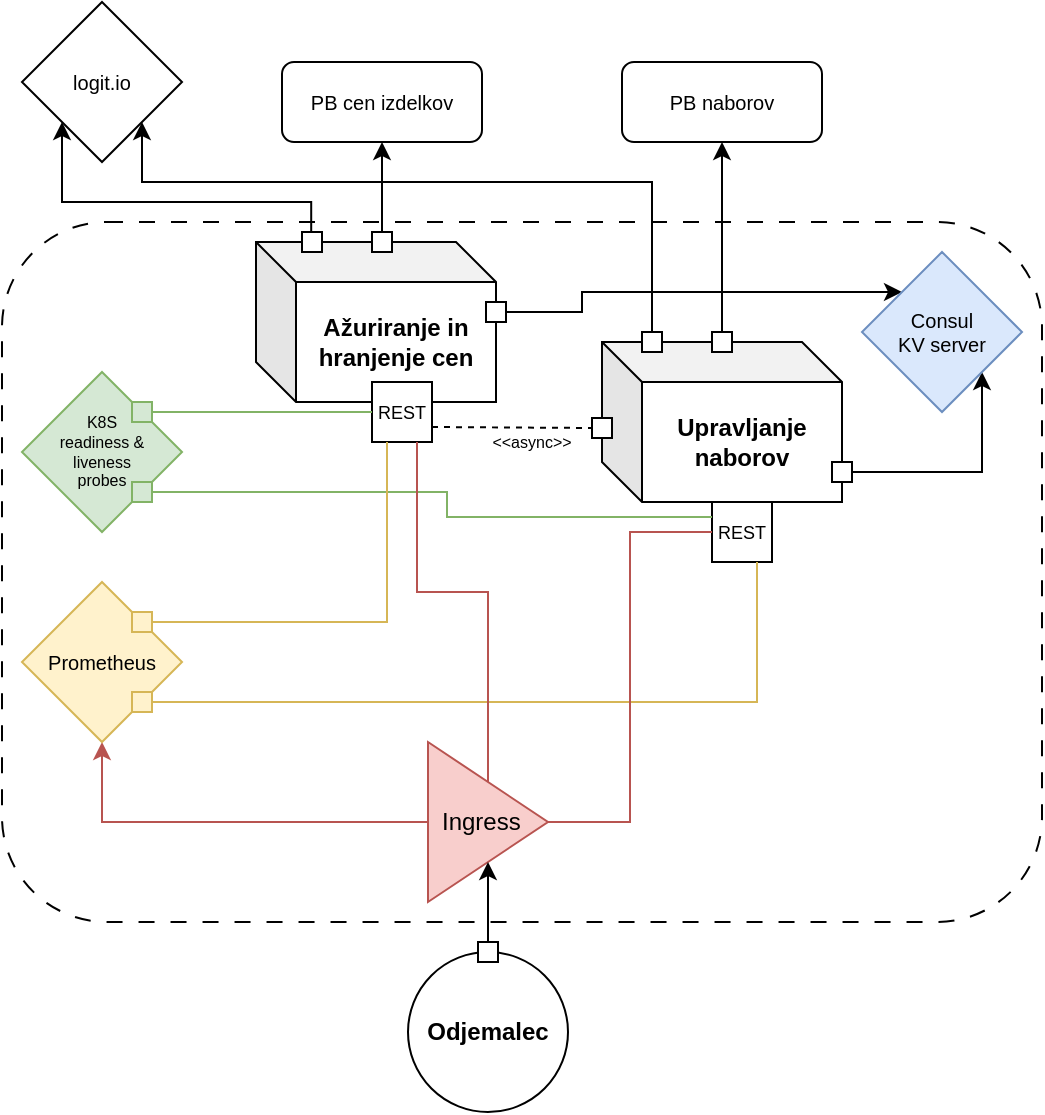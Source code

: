<mxfile version="20.8.1" type="device"><diagram name="Page-1" id="5f0bae14-7c28-e335-631c-24af17079c00"><mxGraphModel dx="2288" dy="673" grid="1" gridSize="10" guides="1" tooltips="1" connect="1" arrows="1" fold="1" page="1" pageScale="1" pageWidth="300" pageHeight="300" background="none" math="0" shadow="0"><root><mxCell id="0"/><mxCell id="1" parent="0"/><mxCell id="NhNiRW755K9wreUlTz3N-6" value="&lt;font size=&quot;1&quot;&gt;&lt;b style=&quot;font-size: 12px;&quot;&gt;Ažuriranje in hranjenje cen&lt;/b&gt;&lt;/font&gt;" style="shape=cube;whiteSpace=wrap;html=1;boundedLbl=1;backgroundOutline=1;darkOpacity=0.05;darkOpacity2=0.1;fontSize=10;" parent="1" vertex="1"><mxGeometry x="-1043" y="140" width="120" height="80" as="geometry"/></mxCell><mxCell id="NhNiRW755K9wreUlTz3N-7" value="&lt;b&gt;&lt;font style=&quot;font-size: 12px;&quot;&gt;Upravljanje naborov&lt;br&gt;&lt;/font&gt;&lt;/b&gt;" style="shape=cube;whiteSpace=wrap;html=1;boundedLbl=1;backgroundOutline=1;darkOpacity=0.05;darkOpacity2=0.1;fontSize=10;" parent="1" vertex="1"><mxGeometry x="-870" y="190" width="120" height="80" as="geometry"/></mxCell><mxCell id="NhNiRW755K9wreUlTz3N-8" value="REST" style="fontStyle=0;labelPosition=center;verticalLabelPosition=middle;align=center;verticalAlign=middle;spacingLeft=0;fontSize=9;spacing=31;" parent="1" vertex="1"><mxGeometry x="-985" y="210" width="30" height="30" as="geometry"/></mxCell><mxCell id="NhNiRW755K9wreUlTz3N-10" value="REST" style="fontStyle=0;labelPosition=center;verticalLabelPosition=middle;align=center;verticalAlign=middle;spacingLeft=0;fontSize=9;spacing=31;" parent="1" vertex="1"><mxGeometry x="-815" y="270" width="30" height="30" as="geometry"/></mxCell><mxCell id="NhNiRW755K9wreUlTz3N-11" value="PB cen izdelkov" style="rounded=1;whiteSpace=wrap;html=1;fontSize=10;" parent="1" vertex="1"><mxGeometry x="-1030" y="50" width="100" height="40" as="geometry"/></mxCell><mxCell id="NhNiRW755K9wreUlTz3N-12" value="PB naborov" style="rounded=1;whiteSpace=wrap;html=1;fontSize=10;" parent="1" vertex="1"><mxGeometry x="-860" y="50" width="100" height="40" as="geometry"/></mxCell><mxCell id="wG4wukIH6scj7J21j97f-1" value="&lt;b&gt;Odjemalec&lt;/b&gt;" style="ellipse;whiteSpace=wrap;html=1;aspect=fixed;" parent="1" vertex="1"><mxGeometry x="-967" y="495" width="80" height="80" as="geometry"/></mxCell><mxCell id="wG4wukIH6scj7J21j97f-2" value="" style="endArrow=classic;html=1;rounded=0;entryX=0.5;entryY=1;entryDx=0;entryDy=0;startArrow=none;" parent="1" source="wG4wukIH6scj7J21j97f-10" target="NhNiRW755K9wreUlTz3N-12" edge="1"><mxGeometry width="50" height="50" relative="1" as="geometry"><mxPoint x="-810" y="200" as="sourcePoint"/><mxPoint x="-700" y="240" as="targetPoint"/></mxGeometry></mxCell><mxCell id="wG4wukIH6scj7J21j97f-3" value="" style="endArrow=classic;html=1;rounded=0;entryX=0.5;entryY=1;entryDx=0;entryDy=0;startArrow=none;exitX=0.5;exitY=0;exitDx=0;exitDy=0;" parent="1" source="wG4wukIH6scj7J21j97f-8" target="NhNiRW755K9wreUlTz3N-11" edge="1"><mxGeometry width="50" height="50" relative="1" as="geometry"><mxPoint x="-990" y="130" as="sourcePoint"/><mxPoint x="-810" y="100" as="targetPoint"/></mxGeometry></mxCell><mxCell id="wG4wukIH6scj7J21j97f-8" value="" style="rounded=0;whiteSpace=wrap;html=1;" parent="1" vertex="1"><mxGeometry x="-985" y="135" width="10" height="10" as="geometry"/></mxCell><mxCell id="wG4wukIH6scj7J21j97f-10" value="" style="rounded=0;whiteSpace=wrap;html=1;" parent="1" vertex="1"><mxGeometry x="-815" y="185" width="10" height="10" as="geometry"/></mxCell><mxCell id="wG4wukIH6scj7J21j97f-12" value="" style="rounded=0;whiteSpace=wrap;html=1;" parent="1" vertex="1"><mxGeometry x="-875" y="228" width="10" height="10" as="geometry"/></mxCell><mxCell id="wG4wukIH6scj7J21j97f-13" value="" style="endArrow=none;html=1;rounded=0;exitX=1;exitY=0.75;exitDx=0;exitDy=0;entryX=0;entryY=0.5;entryDx=0;entryDy=0;dashed=1;" parent="1" source="NhNiRW755K9wreUlTz3N-8" target="wG4wukIH6scj7J21j97f-12" edge="1"><mxGeometry width="50" height="50" relative="1" as="geometry"><mxPoint x="-955" y="225" as="sourcePoint"/><mxPoint x="-870" y="230" as="targetPoint"/></mxGeometry></mxCell><mxCell id="wG4wukIH6scj7J21j97f-14" value="" style="rounded=0;whiteSpace=wrap;html=1;" parent="1" vertex="1"><mxGeometry x="-932" y="490" width="10" height="10" as="geometry"/></mxCell><mxCell id="Q58K6Q8s7z9Sh-JhznRg-1" value="&amp;lt;&amp;lt;async&amp;gt;&amp;gt;" style="text;html=1;strokeColor=none;fillColor=none;align=center;verticalAlign=middle;whiteSpace=wrap;rounded=0;fontSize=8;" vertex="1" parent="1"><mxGeometry x="-935" y="225" width="60" height="30" as="geometry"/></mxCell><mxCell id="Q58K6Q8s7z9Sh-JhznRg-6" value="" style="rounded=0;whiteSpace=wrap;html=1;" vertex="1" parent="1"><mxGeometry x="-928" y="170" width="10" height="10" as="geometry"/></mxCell><mxCell id="Q58K6Q8s7z9Sh-JhznRg-7" value="" style="rounded=0;whiteSpace=wrap;html=1;" vertex="1" parent="1"><mxGeometry x="-755" y="250" width="10" height="10" as="geometry"/></mxCell><mxCell id="Q58K6Q8s7z9Sh-JhznRg-8" value="" style="endArrow=classic;html=1;rounded=0;fontSize=12;exitX=1;exitY=0.5;exitDx=0;exitDy=0;edgeStyle=orthogonalEdgeStyle;entryX=0;entryY=0;entryDx=0;entryDy=0;" edge="1" parent="1" source="Q58K6Q8s7z9Sh-JhznRg-6" target="Q58K6Q8s7z9Sh-JhznRg-13"><mxGeometry width="50" height="50" relative="1" as="geometry"><mxPoint x="-880" y="190" as="sourcePoint"/><mxPoint x="-770" y="140" as="targetPoint"/><Array as="points"><mxPoint x="-880" y="175"/><mxPoint x="-880" y="165"/></Array></mxGeometry></mxCell><mxCell id="Q58K6Q8s7z9Sh-JhznRg-12" value="" style="endArrow=classic;html=1;rounded=0;fontSize=12;exitX=1;exitY=0.5;exitDx=0;exitDy=0;edgeStyle=orthogonalEdgeStyle;entryX=1;entryY=1;entryDx=0;entryDy=0;" edge="1" parent="1" source="Q58K6Q8s7z9Sh-JhznRg-7" target="Q58K6Q8s7z9Sh-JhznRg-13"><mxGeometry width="50" height="50" relative="1" as="geometry"><mxPoint x="-750" y="140" as="sourcePoint"/><mxPoint x="-655" y="170" as="targetPoint"/><Array as="points"><mxPoint x="-680" y="255"/></Array></mxGeometry></mxCell><mxCell id="Q58K6Q8s7z9Sh-JhznRg-13" value="&lt;div style=&quot;font-size: 10px;&quot;&gt;&lt;font style=&quot;font-size: 10px;&quot;&gt;Consul&lt;/font&gt;&lt;/div&gt;&lt;div style=&quot;font-size: 10px;&quot;&gt;&lt;font style=&quot;font-size: 10px;&quot;&gt;KV server&lt;br style=&quot;font-size: 10px;&quot;&gt;&lt;/font&gt;&lt;/div&gt;" style="rhombus;whiteSpace=wrap;html=1;fontSize=10;fillColor=#dae8fc;strokeColor=#6c8ebf;" vertex="1" parent="1"><mxGeometry x="-740" y="145" width="80" height="80" as="geometry"/></mxCell><mxCell id="Q58K6Q8s7z9Sh-JhznRg-35" value="" style="edgeStyle=orthogonalEdgeStyle;rounded=0;orthogonalLoop=1;jettySize=auto;html=1;strokeColor=#b85450;fontSize=12;endArrow=none;endFill=0;fillColor=#f8cecc;startArrow=classic;startFill=1;entryX=0;entryY=0.5;entryDx=0;entryDy=0;exitX=0.5;exitY=1;exitDx=0;exitDy=0;" edge="1" parent="1" source="Q58K6Q8s7z9Sh-JhznRg-15" target="Q58K6Q8s7z9Sh-JhznRg-32"><mxGeometry relative="1" as="geometry"><mxPoint x="-1060" y="320" as="sourcePoint"/></mxGeometry></mxCell><mxCell id="Q58K6Q8s7z9Sh-JhznRg-14" value="&lt;div style=&quot;font-size: 8px;&quot;&gt;&lt;font style=&quot;font-size: 8px;&quot;&gt;K8S&lt;/font&gt;&lt;/div&gt;&lt;div style=&quot;font-size: 8px;&quot;&gt;&lt;font style=&quot;font-size: 8px;&quot;&gt;readiness &amp;amp;&lt;/font&gt;&lt;/div&gt;&lt;div style=&quot;font-size: 8px;&quot;&gt;&lt;font style=&quot;font-size: 8px;&quot;&gt;liveness&lt;/font&gt;&lt;/div&gt;&lt;div style=&quot;font-size: 8px;&quot;&gt;&lt;font style=&quot;font-size: 8px;&quot;&gt;probes&lt;br style=&quot;font-size: 8px;&quot;&gt;&lt;/font&gt;&lt;/div&gt;" style="rhombus;whiteSpace=wrap;html=1;fontSize=10;fillColor=#d5e8d4;strokeColor=#82b366;" vertex="1" parent="1"><mxGeometry x="-1160" y="205" width="80" height="80" as="geometry"/></mxCell><mxCell id="Q58K6Q8s7z9Sh-JhznRg-15" value="Prometheus" style="rhombus;whiteSpace=wrap;html=1;fontSize=10;fillColor=#fff2cc;strokeColor=#d6b656;" vertex="1" parent="1"><mxGeometry x="-1160" y="310" width="80" height="80" as="geometry"/></mxCell><mxCell id="Q58K6Q8s7z9Sh-JhznRg-16" value="" style="endArrow=none;html=1;rounded=0;strokeColor=#82b366;fontSize=12;edgeStyle=orthogonalEdgeStyle;endFill=0;entryX=0;entryY=0.5;entryDx=0;entryDy=0;exitX=1;exitY=0;exitDx=0;exitDy=0;startArrow=none;fillColor=#d5e8d4;" edge="1" parent="1" source="Q58K6Q8s7z9Sh-JhznRg-14" target="NhNiRW755K9wreUlTz3N-8"><mxGeometry width="50" height="50" relative="1" as="geometry"><mxPoint x="-1070" y="250" as="sourcePoint"/><mxPoint x="-1030" y="260" as="targetPoint"/></mxGeometry></mxCell><mxCell id="Q58K6Q8s7z9Sh-JhznRg-17" value="" style="endArrow=none;html=1;rounded=0;strokeColor=#82b366;fontSize=10;exitX=1;exitY=1;exitDx=0;exitDy=0;entryX=0;entryY=0.25;entryDx=0;entryDy=0;edgeStyle=orthogonalEdgeStyle;fillColor=#d5e8d4;" edge="1" parent="1" source="Q58K6Q8s7z9Sh-JhznRg-14" target="NhNiRW755K9wreUlTz3N-10"><mxGeometry width="50" height="50" relative="1" as="geometry"><mxPoint x="-990" y="280" as="sourcePoint"/><mxPoint x="-940" y="230" as="targetPoint"/></mxGeometry></mxCell><mxCell id="Q58K6Q8s7z9Sh-JhznRg-20" value="" style="rounded=0;whiteSpace=wrap;html=1;fillColor=#d5e8d4;strokeColor=#82b366;" vertex="1" parent="1"><mxGeometry x="-1105" y="260" width="10" height="10" as="geometry"/></mxCell><mxCell id="Q58K6Q8s7z9Sh-JhznRg-22" value="" style="endArrow=none;html=1;rounded=0;strokeColor=#000000;fontSize=12;edgeStyle=orthogonalEdgeStyle;endFill=0;entryX=0;entryY=0.5;entryDx=0;entryDy=0;exitX=1;exitY=0;exitDx=0;exitDy=0;" edge="1" parent="1" source="Q58K6Q8s7z9Sh-JhznRg-14" target="Q58K6Q8s7z9Sh-JhznRg-21"><mxGeometry width="50" height="50" relative="1" as="geometry"><mxPoint x="-1100" y="225" as="sourcePoint"/><mxPoint x="-985" y="225" as="targetPoint"/></mxGeometry></mxCell><mxCell id="Q58K6Q8s7z9Sh-JhznRg-21" value="" style="rounded=0;whiteSpace=wrap;html=1;fillColor=#d5e8d4;strokeColor=#82b366;" vertex="1" parent="1"><mxGeometry x="-1105" y="220" width="10" height="10" as="geometry"/></mxCell><mxCell id="Q58K6Q8s7z9Sh-JhznRg-24" value="" style="endArrow=none;html=1;rounded=0;strokeColor=#d6b656;fontSize=10;exitX=1;exitY=1;exitDx=0;exitDy=0;entryX=0.75;entryY=1;entryDx=0;entryDy=0;edgeStyle=orthogonalEdgeStyle;fillColor=#fff2cc;" edge="1" parent="1" source="Q58K6Q8s7z9Sh-JhznRg-15" target="NhNiRW755K9wreUlTz3N-10"><mxGeometry width="50" height="50" relative="1" as="geometry"><mxPoint x="-1090" y="275" as="sourcePoint"/><mxPoint x="-805" y="287.5" as="targetPoint"/><Array as="points"><mxPoint x="-792" y="370"/></Array></mxGeometry></mxCell><mxCell id="Q58K6Q8s7z9Sh-JhznRg-25" value="" style="endArrow=none;html=1;rounded=0;strokeColor=#d6b656;fontSize=10;exitX=1;exitY=0;exitDx=0;exitDy=0;entryX=0.25;entryY=1;entryDx=0;entryDy=0;edgeStyle=orthogonalEdgeStyle;movable=1;resizable=1;rotatable=1;deletable=1;editable=1;connectable=1;startArrow=none;fillColor=#fff2cc;" edge="1" parent="1" source="Q58K6Q8s7z9Sh-JhznRg-15" target="NhNiRW755K9wreUlTz3N-8"><mxGeometry width="50" height="50" relative="1" as="geometry"><mxPoint x="-1090" y="380" as="sourcePoint"/><mxPoint x="-782.5" y="310" as="targetPoint"/></mxGeometry></mxCell><mxCell id="Q58K6Q8s7z9Sh-JhznRg-29" value="" style="rounded=0;whiteSpace=wrap;html=1;fillColor=#fff2cc;strokeColor=#d6b656;" vertex="1" parent="1"><mxGeometry x="-1105" y="325" width="10" height="10" as="geometry"/></mxCell><mxCell id="Q58K6Q8s7z9Sh-JhznRg-30" value="" style="rounded=0;whiteSpace=wrap;html=1;fillColor=#fff2cc;strokeColor=#d6b656;" vertex="1" parent="1"><mxGeometry x="-1105" y="365" width="10" height="10" as="geometry"/></mxCell><mxCell id="Q58K6Q8s7z9Sh-JhznRg-32" value="&lt;div&gt;Ingress&amp;nbsp;&amp;nbsp; &lt;br&gt;&lt;/div&gt;" style="triangle;whiteSpace=wrap;html=1;fontSize=12;fillColor=#f8cecc;strokeColor=#b85450;" vertex="1" parent="1"><mxGeometry x="-957" y="390" width="60" height="80" as="geometry"/></mxCell><mxCell id="Q58K6Q8s7z9Sh-JhznRg-36" value="" style="edgeStyle=orthogonalEdgeStyle;rounded=0;orthogonalLoop=1;jettySize=auto;html=1;strokeColor=#b85450;fontSize=12;endArrow=none;endFill=0;entryX=0.5;entryY=0;entryDx=0;entryDy=0;exitX=0.75;exitY=1;exitDx=0;exitDy=0;startArrow=none;startFill=0;fillColor=#f8cecc;" edge="1" parent="1" source="NhNiRW755K9wreUlTz3N-8" target="Q58K6Q8s7z9Sh-JhznRg-32"><mxGeometry relative="1" as="geometry"><mxPoint x="-1110" y="215" as="sourcePoint"/><mxPoint x="-1110" y="170" as="targetPoint"/></mxGeometry></mxCell><mxCell id="Q58K6Q8s7z9Sh-JhznRg-37" value="" style="edgeStyle=orthogonalEdgeStyle;rounded=0;orthogonalLoop=1;jettySize=auto;html=1;strokeColor=#b85450;fontSize=12;endArrow=none;endFill=0;exitX=1;exitY=0.5;exitDx=0;exitDy=0;entryX=0;entryY=0.5;entryDx=0;entryDy=0;fillColor=#f8cecc;" edge="1" parent="1" source="Q58K6Q8s7z9Sh-JhznRg-32" target="NhNiRW755K9wreUlTz3N-10"><mxGeometry relative="1" as="geometry"><mxPoint x="-1080.83" y="212.5" as="sourcePoint"/><mxPoint x="-890" y="290" as="targetPoint"/></mxGeometry></mxCell><mxCell id="Q58K6Q8s7z9Sh-JhznRg-39" value="logit.io" style="rhombus;whiteSpace=wrap;html=1;fontSize=10;" vertex="1" parent="1"><mxGeometry x="-1160" y="20" width="80" height="80" as="geometry"/></mxCell><mxCell id="Q58K6Q8s7z9Sh-JhznRg-42" value="" style="endArrow=classic;html=1;rounded=0;entryX=0;entryY=1;entryDx=0;entryDy=0;startArrow=none;exitX=0.5;exitY=0;exitDx=0;exitDy=0;edgeStyle=orthogonalEdgeStyle;" edge="1" parent="1" target="Q58K6Q8s7z9Sh-JhznRg-39"><mxGeometry width="50" height="50" relative="1" as="geometry"><mxPoint x="-1015.4" y="135" as="sourcePoint"/><mxPoint x="-1015.4" y="90" as="targetPoint"/><Array as="points"><mxPoint x="-1015" y="120"/><mxPoint x="-1140" y="120"/></Array></mxGeometry></mxCell><mxCell id="Q58K6Q8s7z9Sh-JhznRg-43" value="" style="rounded=0;whiteSpace=wrap;html=1;" vertex="1" parent="1"><mxGeometry x="-1020" y="135" width="10" height="10" as="geometry"/></mxCell><mxCell id="Q58K6Q8s7z9Sh-JhznRg-44" value="" style="rounded=0;whiteSpace=wrap;html=1;" vertex="1" parent="1"><mxGeometry x="-850" y="185" width="10" height="10" as="geometry"/></mxCell><mxCell id="Q58K6Q8s7z9Sh-JhznRg-45" value="" style="endArrow=classic;html=1;rounded=0;startArrow=none;exitX=0.5;exitY=0;exitDx=0;exitDy=0;edgeStyle=orthogonalEdgeStyle;entryX=1;entryY=1;entryDx=0;entryDy=0;" edge="1" parent="1" target="Q58K6Q8s7z9Sh-JhznRg-39"><mxGeometry width="50" height="50" relative="1" as="geometry"><mxPoint x="-845" y="185" as="sourcePoint"/><mxPoint x="-880" y="110" as="targetPoint"/><Array as="points"><mxPoint x="-845" y="110"/><mxPoint x="-1100" y="110"/></Array></mxGeometry></mxCell><mxCell id="Q58K6Q8s7z9Sh-JhznRg-47" value="" style="edgeStyle=orthogonalEdgeStyle;rounded=0;orthogonalLoop=1;jettySize=auto;html=1;fontSize=12;endArrow=none;endFill=0;startArrow=classic;startFill=1;entryX=0.5;entryY=0;entryDx=0;entryDy=0;exitX=0.5;exitY=1;exitDx=0;exitDy=0;" edge="1" parent="1" source="Q58K6Q8s7z9Sh-JhznRg-32" target="wG4wukIH6scj7J21j97f-14"><mxGeometry relative="1" as="geometry"><mxPoint x="-1110" y="400.0" as="sourcePoint"/><mxPoint x="-947" y="440" as="targetPoint"/></mxGeometry></mxCell><mxCell id="Q58K6Q8s7z9Sh-JhznRg-52" value="" style="rounded=1;whiteSpace=wrap;html=1;dashed=1;dashPattern=8 8;fontSize=10;fillColor=none;" vertex="1" parent="1"><mxGeometry x="-1170" y="130" width="520" height="350" as="geometry"/></mxCell></root></mxGraphModel></diagram></mxfile>